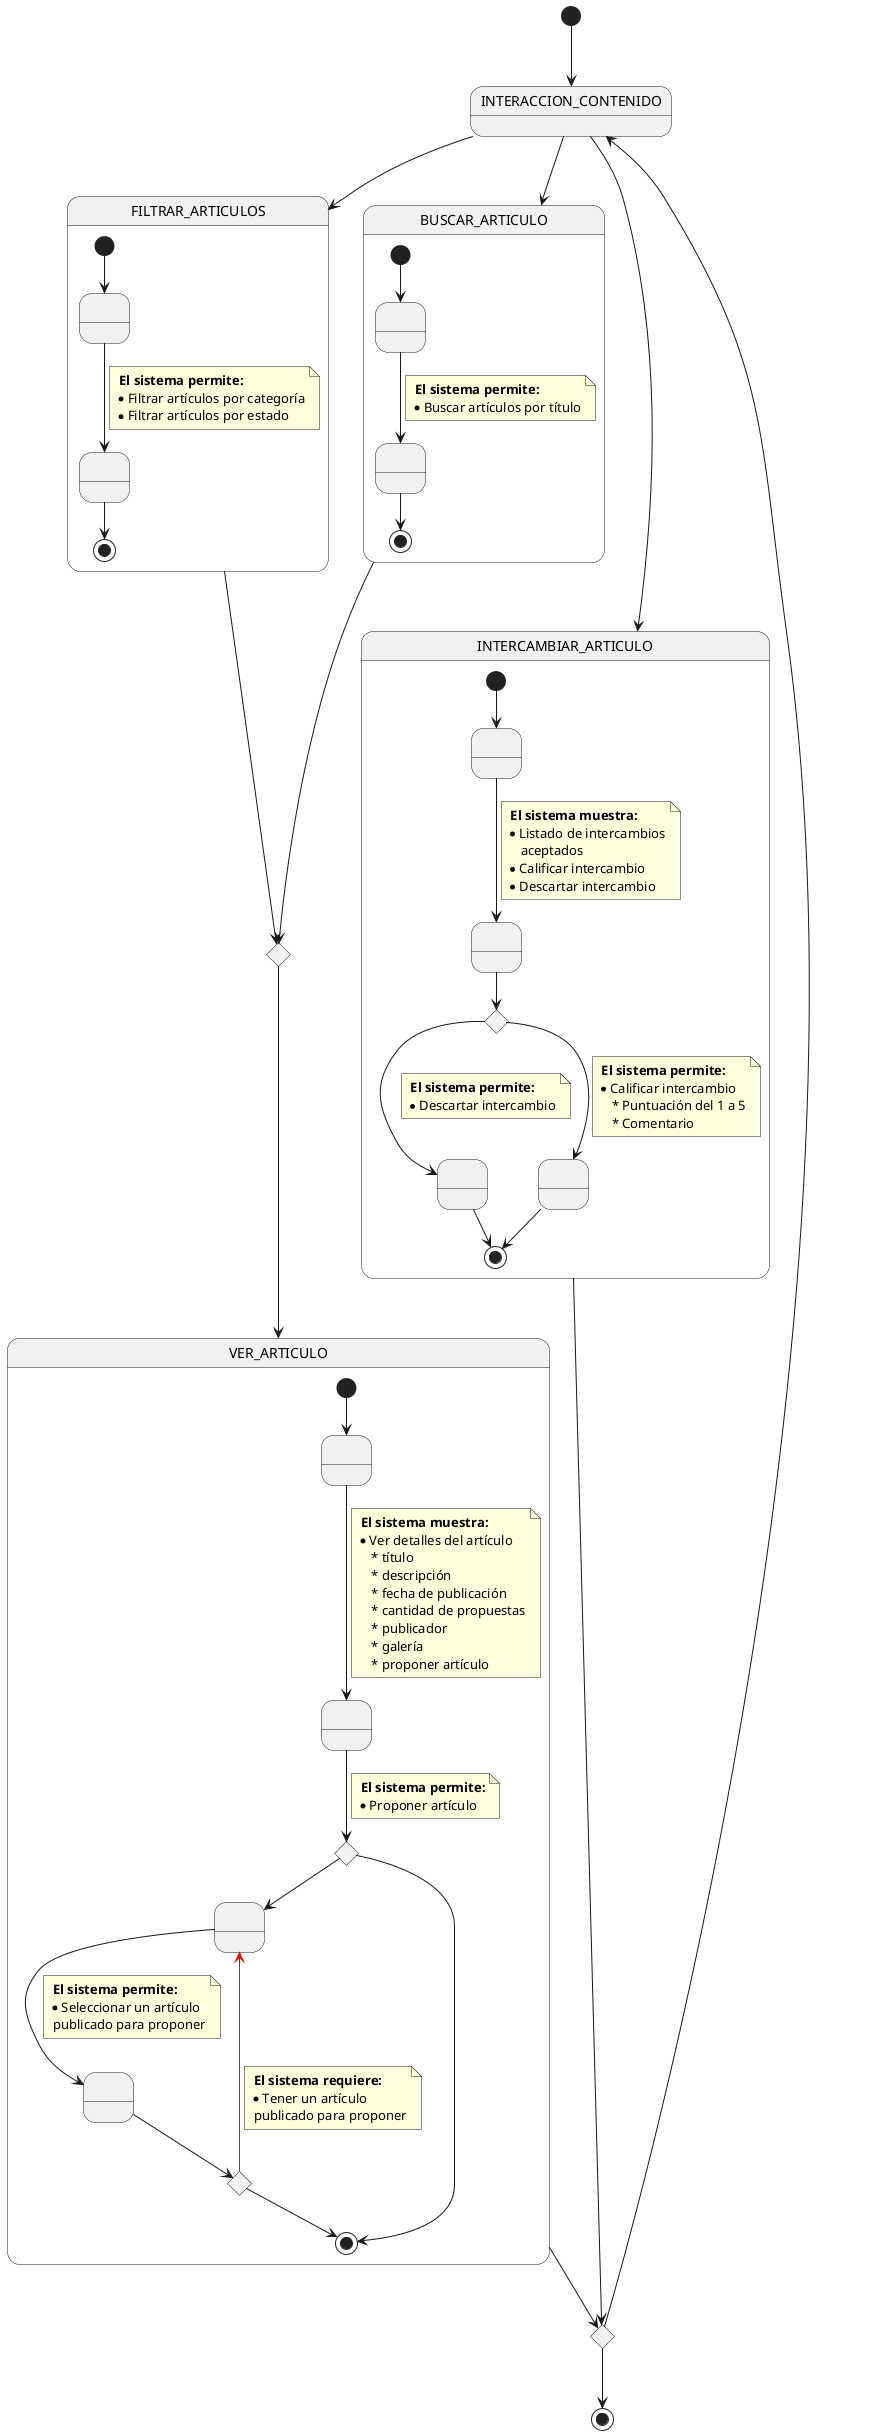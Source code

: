 @startuml content-interaction
[*] --> INTERACCION_CONTENIDO

state FILTRAR_ARTICULOS {
    state FAS1 as " "    
    state FAS2 as " "
    [*] --> FAS1
    FAS1 --> FAS2    
    note on link
        <b> El sistema permite:</b>
        * Filtrar artículos por categoría
        * Filtrar artículos por estado
    end note
    FAS2 --> [*]
}

state BUSCAR_ARTICULO {
    state S1 as " "    
    state S2 as " "
    [*] --> S1
    S1 --> S2    
    note on link
        <b> El sistema permite:</b>
        * Buscar artículos por título
    end note
    S2 --> [*]
}

state VER_ARTICULO {
    state VAS1 as " "
    state VAS2 as " "
    state VAS3 as " "
    state VAS4 as " "
    [*] --> VAS1
    VAS1 --> VAS2 

    state checkPublications <<choice>>           
    state addProposedOrNot <<choice>>
    note on link
        <b> El sistema muestra:</b>
        * Ver detalles del artículo
            * título
            * descripción
            * fecha de publicación
            * cantidad de propuestas
            * publicador
            * galería
            * proponer artículo
    end note
    VAS2 --> addProposedOrNot
    note on link
        <b> El sistema permite:</b>
        * Proponer artículo
    end note

    addProposedOrNot --> VAS3
    
    VAS3 --> VAS4    
    note on link
        <b> El sistema permite:</b>
        * Seleccionar un artículo
         publicado para proponer
    end note 

    VAS4 --> checkPublications    
    checkPublications -[#red]-> VAS3
    note on link
        <b> El sistema requiere:</b>
        * Tener un artículo
         publicado para proponer
    end note 
    checkPublications --> [*]    

    addProposedOrNot --> [*]
}

state INTERCAMBIAR_ARTICULO {
    state EAS1 as " "    
    state EAS2 as " "
    state EAS3 as " "    
    state EAS4 as " "            
    [*] --> EAS1
    
    state ratingOrDiscard <<choice>>

    EAS1 --> EAS2
    note on link
        <b> El sistema muestra:</b>
        * Listado de intercambios 
            aceptados
        * Calificar intercambio
        * Descartar intercambio        
    end note
      
    EAS2 --> ratingOrDiscard
    ratingOrDiscard --> EAS4
    note on link
        <b> El sistema permite:</b>
        * Calificar intercambio
            * Puntuación del 1 a 5
            * Comentario            
    end note

    ratingOrDiscard --> EAS3
    note on link
        <b> El sistema permite:</b>
        * Descartar intercambio
    end note

    EAS3 --> [*]    
    EAS4 --> [*]    

}

INTERACCION_CONTENIDO --> FILTRAR_ARTICULOS
INTERACCION_CONTENIDO --> BUSCAR_ARTICULO
INTERACCION_CONTENIDO --> INTERCAMBIAR_ARTICULO

state union <<choice>> 

FILTRAR_ARTICULOS --> union
BUSCAR_ARTICULO --> union
union --> VER_ARTICULO

state finished <<choice>>
INTERCAMBIAR_ARTICULO --> finished
VER_ARTICULO --> finished
finished --> [*]
finished --> INTERACCION_CONTENIDO

@enduml